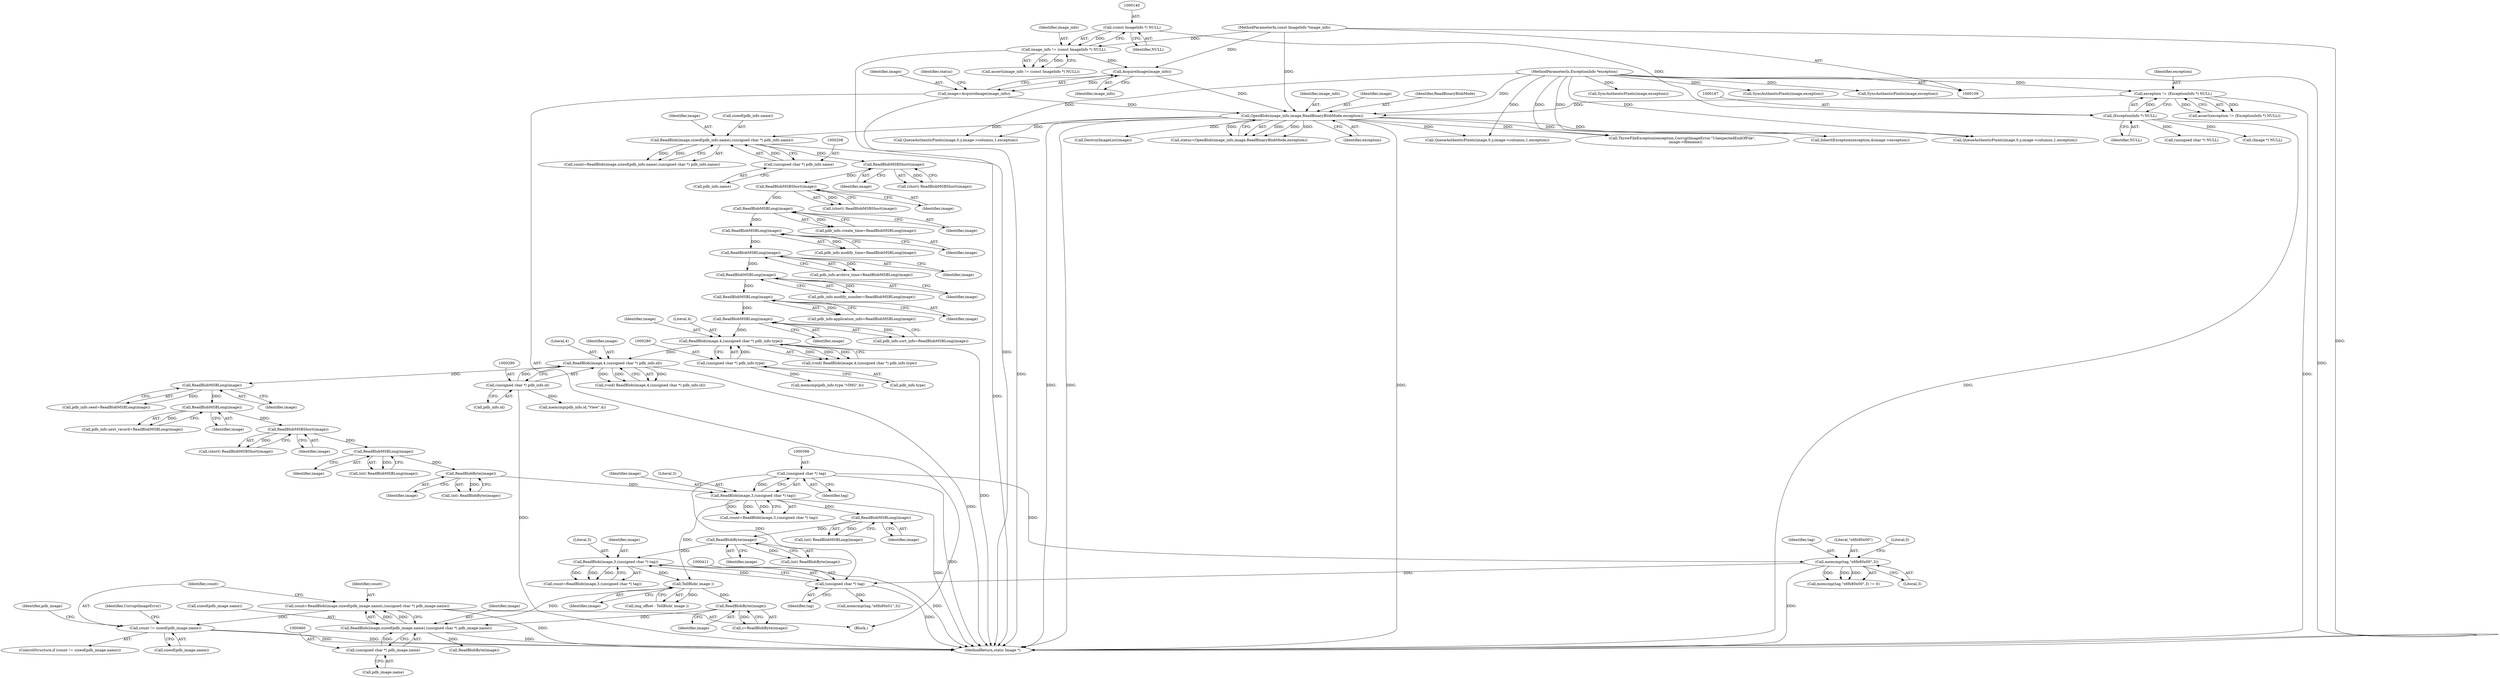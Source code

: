 digraph "0_ImageMagick_424d40ebfcde48bb872eba75179d3d73704fdf1f@API" {
"1000465" [label="(Call,count != sizeof(pdb_image.name))"];
"1000451" [label="(Call,count=ReadBlob(image,sizeof(pdb_image.name),(unsigned char *) pdb_image.name))"];
"1000453" [label="(Call,ReadBlob(image,sizeof(pdb_image.name),(unsigned char *) pdb_image.name))"];
"1000433" [label="(Call,TellBlob( image ))"];
"1000407" [label="(Call,ReadBlob(image,3,(unsigned char *) tag))"];
"1000403" [label="(Call,ReadBlobByte(image))"];
"1000395" [label="(Call,ReadBlobMSBLong(image))"];
"1000362" [label="(Call,ReadBlob(image,3,(unsigned char *) tag))"];
"1000355" [label="(Call,ReadBlobByte(image))"];
"1000347" [label="(Call,ReadBlobMSBLong(image))"];
"1000312" [label="(Call,ReadBlobMSBShort(image))"];
"1000304" [label="(Call,ReadBlobMSBLong(image))"];
"1000298" [label="(Call,ReadBlobMSBLong(image))"];
"1000286" [label="(Call,ReadBlob(image,4,(unsigned char *) pdb_info.id))"];
"1000276" [label="(Call,ReadBlob(image,4,(unsigned char *) pdb_info.type))"];
"1000272" [label="(Call,ReadBlobMSBLong(image))"];
"1000266" [label="(Call,ReadBlobMSBLong(image))"];
"1000260" [label="(Call,ReadBlobMSBLong(image))"];
"1000254" [label="(Call,ReadBlobMSBLong(image))"];
"1000248" [label="(Call,ReadBlobMSBLong(image))"];
"1000242" [label="(Call,ReadBlobMSBLong(image))"];
"1000236" [label="(Call,ReadBlobMSBShort(image))"];
"1000228" [label="(Call,ReadBlobMSBShort(image))"];
"1000201" [label="(Call,ReadBlob(image,sizeof(pdb_info.name),(unsigned char *) pdb_info.name))"];
"1000181" [label="(Call,OpenBlob(image_info,image,ReadBinaryBlobMode,exception))"];
"1000177" [label="(Call,AcquireImage(image_info))"];
"1000137" [label="(Call,image_info != (const ImageInfo *) NULL)"];
"1000110" [label="(MethodParameterIn,const ImageInfo *image_info)"];
"1000139" [label="(Call,(const ImageInfo *) NULL)"];
"1000175" [label="(Call,image=AcquireImage(image_info))"];
"1000164" [label="(Call,exception != (ExceptionInfo *) NULL)"];
"1000111" [label="(MethodParameterIn,ExceptionInfo *exception)"];
"1000166" [label="(Call,(ExceptionInfo *) NULL)"];
"1000207" [label="(Call,(unsigned char *) pdb_info.name)"];
"1000279" [label="(Call,(unsigned char *) pdb_info.type)"];
"1000289" [label="(Call,(unsigned char *) pdb_info.id)"];
"1000365" [label="(Call,(unsigned char *) tag)"];
"1000410" [label="(Call,(unsigned char *) tag)"];
"1000374" [label="(Call,memcmp(tag,\"\x6f\x80\x00\",3))"];
"1000444" [label="(Call,ReadBlobByte(image))"];
"1000459" [label="(Call,(unsigned char *) pdb_image.name)"];
"1000310" [label="(Call,(short) ReadBlobMSBShort(image))"];
"1000181" [label="(Call,OpenBlob(image_info,image,ReadBinaryBlobMode,exception))"];
"1000177" [label="(Call,AcquireImage(image_info))"];
"1000139" [label="(Call,(const ImageInfo *) NULL)"];
"1001285" [label="(MethodReturn,static Image *)"];
"1000272" [label="(Call,ReadBlobMSBLong(image))"];
"1000201" [label="(Call,ReadBlob(image,sizeof(pdb_info.name),(unsigned char *) pdb_info.name))"];
"1000434" [label="(Identifier,image)"];
"1000325" [label="(Call,memcmp(pdb_info.id,\"View\",4))"];
"1000268" [label="(Call,pdb_info.sort_info=ReadBlobMSBLong(image))"];
"1000234" [label="(Call,(short) ReadBlobMSBShort(image))"];
"1000348" [label="(Identifier,image)"];
"1000182" [label="(Identifier,image_info)"];
"1000209" [label="(Call,pdb_info.name)"];
"1000461" [label="(Call,pdb_image.name)"];
"1000312" [label="(Call,ReadBlobMSBShort(image))"];
"1000453" [label="(Call,ReadBlob(image,sizeof(pdb_image.name),(unsigned char *) pdb_image.name))"];
"1000262" [label="(Call,pdb_info.application_info=ReadBlobMSBLong(image))"];
"1000374" [label="(Call,memcmp(tag,\"\x6f\x80\x00\",3))"];
"1000676" [label="(Call,(unsigned char *) NULL)"];
"1000313" [label="(Identifier,image)"];
"1000467" [label="(Call,sizeof(pdb_image.name))"];
"1000472" [label="(Identifier,CorruptImageError)"];
"1000248" [label="(Call,ReadBlobMSBLong(image))"];
"1000277" [label="(Identifier,image)"];
"1000199" [label="(Call,count=ReadBlob(image,sizeof(pdb_info.name),(unsigned char *) pdb_info.name))"];
"1000286" [label="(Call,ReadBlob(image,4,(unsigned char *) pdb_info.id))"];
"1000183" [label="(Identifier,image)"];
"1000238" [label="(Call,pdb_info.create_time=ReadBlobMSBLong(image))"];
"1000184" [label="(Identifier,ReadBinaryBlobMode)"];
"1000178" [label="(Identifier,image_info)"];
"1000226" [label="(Call,(short) ReadBlobMSBShort(image))"];
"1000375" [label="(Identifier,tag)"];
"1001147" [label="(Call,ThrowFileException(exception,CorruptImageError,\"UnexpectedEndOfFile\",\n      image->filename))"];
"1000451" [label="(Call,count=ReadBlob(image,sizeof(pdb_image.name),(unsigned char *) pdb_image.name))"];
"1000459" [label="(Call,(unsigned char *) pdb_image.name)"];
"1001031" [label="(Call,QueueAuthenticPixels(image,0,y,image->columns,1,exception))"];
"1000317" [label="(Call,memcmp(pdb_info.type,\"vIMG\",4))"];
"1000110" [label="(MethodParameterIn,const ImageInfo *image_info)"];
"1000410" [label="(Call,(unsigned char *) tag)"];
"1000243" [label="(Identifier,image)"];
"1000203" [label="(Call,sizeof(pdb_info.name))"];
"1000196" [label="(Call,(Image *) NULL)"];
"1000405" [label="(Call,count=ReadBlob(image,3,(unsigned char *) tag))"];
"1000255" [label="(Identifier,image)"];
"1000294" [label="(Call,pdb_info.seed=ReadBlobMSBLong(image))"];
"1000454" [label="(Identifier,image)"];
"1000228" [label="(Call,ReadBlobMSBShort(image))"];
"1000759" [label="(Call,QueueAuthenticPixels(image,0,y,image->columns,1,exception))"];
"1000360" [label="(Call,count=ReadBlob(image,3,(unsigned char *) tag))"];
"1000166" [label="(Call,(ExceptionInfo *) NULL)"];
"1000396" [label="(Identifier,image)"];
"1000356" [label="(Identifier,image)"];
"1000304" [label="(Call,ReadBlobMSBLong(image))"];
"1000242" [label="(Call,ReadBlobMSBLong(image))"];
"1000168" [label="(Identifier,NULL)"];
"1000300" [label="(Call,pdb_info.next_record=ReadBlobMSBLong(image))"];
"1000288" [label="(Literal,4)"];
"1000455" [label="(Call,sizeof(pdb_image.name))"];
"1000291" [label="(Call,pdb_info.id)"];
"1000180" [label="(Identifier,status)"];
"1000353" [label="(Call,(int) ReadBlobByte(image))"];
"1000236" [label="(Call,ReadBlobMSBShort(image))"];
"1000373" [label="(Call,memcmp(tag,\"\x6f\x80\x00\",3) != 0)"];
"1000377" [label="(Literal,3)"];
"1000638" [label="(Call,InheritException(exception,&image->exception))"];
"1000185" [label="(Identifier,exception)"];
"1001106" [label="(Call,SyncAuthenticPixels(image,exception))"];
"1000345" [label="(Call,(int) ReadBlobMSBLong(image))"];
"1000287" [label="(Identifier,image)"];
"1000362" [label="(Call,ReadBlob(image,3,(unsigned char *) tag))"];
"1000347" [label="(Call,ReadBlobMSBLong(image))"];
"1000112" [label="(Block,)"];
"1000267" [label="(Identifier,image)"];
"1000376" [label="(Literal,\"\x6f\x80\x00\")"];
"1000193" [label="(Call,DestroyImageList(image))"];
"1000136" [label="(Call,assert(image_info != (const ImageInfo *) NULL))"];
"1000279" [label="(Call,(unsigned char *) pdb_info.type)"];
"1000111" [label="(MethodParameterIn,ExceptionInfo *exception)"];
"1000137" [label="(Call,image_info != (const ImageInfo *) NULL)"];
"1000433" [label="(Call,TellBlob( image ))"];
"1000281" [label="(Call,pdb_info.type)"];
"1000367" [label="(Identifier,tag)"];
"1000476" [label="(Identifier,pdb_image)"];
"1000431" [label="(Call,img_offset - TellBlob( image ))"];
"1000401" [label="(Call,(int) ReadBlobByte(image))"];
"1000261" [label="(Identifier,image)"];
"1000407" [label="(Call,ReadBlob(image,3,(unsigned char *) tag))"];
"1000276" [label="(Call,ReadBlob(image,4,(unsigned char *) pdb_info.type))"];
"1000442" [label="(Call,c=ReadBlobByte(image))"];
"1000355" [label="(Call,ReadBlobByte(image))"];
"1000393" [label="(Call,(int) ReadBlobMSBLong(image))"];
"1000273" [label="(Identifier,image)"];
"1000164" [label="(Call,exception != (ExceptionInfo *) NULL)"];
"1000444" [label="(Call,ReadBlobByte(image))"];
"1000299" [label="(Identifier,image)"];
"1000987" [label="(Call,SyncAuthenticPixels(image,exception))"];
"1000403" [label="(Call,ReadBlobByte(image))"];
"1000412" [label="(Identifier,tag)"];
"1000465" [label="(Call,count != sizeof(pdb_image.name))"];
"1000408" [label="(Identifier,image)"];
"1000298" [label="(Call,ReadBlobMSBLong(image))"];
"1000179" [label="(Call,status=OpenBlob(image_info,image,ReadBinaryBlobMode,exception))"];
"1000466" [label="(Identifier,count)"];
"1000207" [label="(Call,(unsigned char *) pdb_info.name)"];
"1000364" [label="(Literal,3)"];
"1000278" [label="(Literal,4)"];
"1000175" [label="(Call,image=AcquireImage(image_info))"];
"1000250" [label="(Call,pdb_info.archive_time=ReadBlobMSBLong(image))"];
"1000365" [label="(Call,(unsigned char *) tag)"];
"1000260" [label="(Call,ReadBlobMSBLong(image))"];
"1000874" [label="(Call,QueueAuthenticPixels(image,0,y,image->columns,1,exception))"];
"1000305" [label="(Identifier,image)"];
"1000138" [label="(Identifier,image_info)"];
"1000256" [label="(Call,pdb_info.modify_number=ReadBlobMSBLong(image))"];
"1000237" [label="(Identifier,image)"];
"1000202" [label="(Identifier,image)"];
"1000445" [label="(Identifier,image)"];
"1000141" [label="(Identifier,NULL)"];
"1000163" [label="(Call,assert(exception != (ExceptionInfo *) NULL))"];
"1000244" [label="(Call,pdb_info.modify_time=ReadBlobMSBLong(image))"];
"1000404" [label="(Identifier,image)"];
"1000452" [label="(Identifier,count)"];
"1000176" [label="(Identifier,image)"];
"1000363" [label="(Identifier,image)"];
"1000378" [label="(Literal,0)"];
"1000409" [label="(Literal,3)"];
"1000284" [label="(Call,(void) ReadBlob(image,4,(unsigned char *) pdb_info.id))"];
"1000464" [label="(ControlStructure,if (count != sizeof(pdb_image.name)))"];
"1000478" [label="(Call,ReadBlobByte(image))"];
"1000266" [label="(Call,ReadBlobMSBLong(image))"];
"1000229" [label="(Identifier,image)"];
"1000249" [label="(Identifier,image)"];
"1000395" [label="(Call,ReadBlobMSBLong(image))"];
"1000830" [label="(Call,SyncAuthenticPixels(image,exception))"];
"1000165" [label="(Identifier,exception)"];
"1000289" [label="(Call,(unsigned char *) pdb_info.id)"];
"1000419" [label="(Call,memcmp(tag,\"\x6f\x80\x01\",3))"];
"1000254" [label="(Call,ReadBlobMSBLong(image))"];
"1000274" [label="(Call,(void) ReadBlob(image,4,(unsigned char *) pdb_info.type))"];
"1000465" -> "1000464"  [label="AST: "];
"1000465" -> "1000467"  [label="CFG: "];
"1000466" -> "1000465"  [label="AST: "];
"1000467" -> "1000465"  [label="AST: "];
"1000472" -> "1000465"  [label="CFG: "];
"1000476" -> "1000465"  [label="CFG: "];
"1000465" -> "1001285"  [label="DDG: "];
"1000465" -> "1001285"  [label="DDG: "];
"1000451" -> "1000465"  [label="DDG: "];
"1000451" -> "1000112"  [label="AST: "];
"1000451" -> "1000453"  [label="CFG: "];
"1000452" -> "1000451"  [label="AST: "];
"1000453" -> "1000451"  [label="AST: "];
"1000466" -> "1000451"  [label="CFG: "];
"1000451" -> "1001285"  [label="DDG: "];
"1000453" -> "1000451"  [label="DDG: "];
"1000453" -> "1000451"  [label="DDG: "];
"1000453" -> "1000459"  [label="CFG: "];
"1000454" -> "1000453"  [label="AST: "];
"1000455" -> "1000453"  [label="AST: "];
"1000459" -> "1000453"  [label="AST: "];
"1000453" -> "1001285"  [label="DDG: "];
"1000433" -> "1000453"  [label="DDG: "];
"1000444" -> "1000453"  [label="DDG: "];
"1000459" -> "1000453"  [label="DDG: "];
"1000453" -> "1000478"  [label="DDG: "];
"1000433" -> "1000431"  [label="AST: "];
"1000433" -> "1000434"  [label="CFG: "];
"1000434" -> "1000433"  [label="AST: "];
"1000431" -> "1000433"  [label="CFG: "];
"1000433" -> "1000431"  [label="DDG: "];
"1000407" -> "1000433"  [label="DDG: "];
"1000362" -> "1000433"  [label="DDG: "];
"1000433" -> "1000444"  [label="DDG: "];
"1000407" -> "1000405"  [label="AST: "];
"1000407" -> "1000410"  [label="CFG: "];
"1000408" -> "1000407"  [label="AST: "];
"1000409" -> "1000407"  [label="AST: "];
"1000410" -> "1000407"  [label="AST: "];
"1000405" -> "1000407"  [label="CFG: "];
"1000407" -> "1001285"  [label="DDG: "];
"1000407" -> "1000405"  [label="DDG: "];
"1000407" -> "1000405"  [label="DDG: "];
"1000407" -> "1000405"  [label="DDG: "];
"1000403" -> "1000407"  [label="DDG: "];
"1000410" -> "1000407"  [label="DDG: "];
"1000403" -> "1000401"  [label="AST: "];
"1000403" -> "1000404"  [label="CFG: "];
"1000404" -> "1000403"  [label="AST: "];
"1000401" -> "1000403"  [label="CFG: "];
"1000403" -> "1000401"  [label="DDG: "];
"1000395" -> "1000403"  [label="DDG: "];
"1000395" -> "1000393"  [label="AST: "];
"1000395" -> "1000396"  [label="CFG: "];
"1000396" -> "1000395"  [label="AST: "];
"1000393" -> "1000395"  [label="CFG: "];
"1000395" -> "1000393"  [label="DDG: "];
"1000362" -> "1000395"  [label="DDG: "];
"1000362" -> "1000360"  [label="AST: "];
"1000362" -> "1000365"  [label="CFG: "];
"1000363" -> "1000362"  [label="AST: "];
"1000364" -> "1000362"  [label="AST: "];
"1000365" -> "1000362"  [label="AST: "];
"1000360" -> "1000362"  [label="CFG: "];
"1000362" -> "1001285"  [label="DDG: "];
"1000362" -> "1000360"  [label="DDG: "];
"1000362" -> "1000360"  [label="DDG: "];
"1000362" -> "1000360"  [label="DDG: "];
"1000355" -> "1000362"  [label="DDG: "];
"1000365" -> "1000362"  [label="DDG: "];
"1000355" -> "1000353"  [label="AST: "];
"1000355" -> "1000356"  [label="CFG: "];
"1000356" -> "1000355"  [label="AST: "];
"1000353" -> "1000355"  [label="CFG: "];
"1000355" -> "1000353"  [label="DDG: "];
"1000347" -> "1000355"  [label="DDG: "];
"1000347" -> "1000345"  [label="AST: "];
"1000347" -> "1000348"  [label="CFG: "];
"1000348" -> "1000347"  [label="AST: "];
"1000345" -> "1000347"  [label="CFG: "];
"1000347" -> "1000345"  [label="DDG: "];
"1000312" -> "1000347"  [label="DDG: "];
"1000312" -> "1000310"  [label="AST: "];
"1000312" -> "1000313"  [label="CFG: "];
"1000313" -> "1000312"  [label="AST: "];
"1000310" -> "1000312"  [label="CFG: "];
"1000312" -> "1000310"  [label="DDG: "];
"1000304" -> "1000312"  [label="DDG: "];
"1000304" -> "1000300"  [label="AST: "];
"1000304" -> "1000305"  [label="CFG: "];
"1000305" -> "1000304"  [label="AST: "];
"1000300" -> "1000304"  [label="CFG: "];
"1000304" -> "1000300"  [label="DDG: "];
"1000298" -> "1000304"  [label="DDG: "];
"1000298" -> "1000294"  [label="AST: "];
"1000298" -> "1000299"  [label="CFG: "];
"1000299" -> "1000298"  [label="AST: "];
"1000294" -> "1000298"  [label="CFG: "];
"1000298" -> "1000294"  [label="DDG: "];
"1000286" -> "1000298"  [label="DDG: "];
"1000286" -> "1000284"  [label="AST: "];
"1000286" -> "1000289"  [label="CFG: "];
"1000287" -> "1000286"  [label="AST: "];
"1000288" -> "1000286"  [label="AST: "];
"1000289" -> "1000286"  [label="AST: "];
"1000284" -> "1000286"  [label="CFG: "];
"1000286" -> "1001285"  [label="DDG: "];
"1000286" -> "1000284"  [label="DDG: "];
"1000286" -> "1000284"  [label="DDG: "];
"1000286" -> "1000284"  [label="DDG: "];
"1000276" -> "1000286"  [label="DDG: "];
"1000289" -> "1000286"  [label="DDG: "];
"1000276" -> "1000274"  [label="AST: "];
"1000276" -> "1000279"  [label="CFG: "];
"1000277" -> "1000276"  [label="AST: "];
"1000278" -> "1000276"  [label="AST: "];
"1000279" -> "1000276"  [label="AST: "];
"1000274" -> "1000276"  [label="CFG: "];
"1000276" -> "1001285"  [label="DDG: "];
"1000276" -> "1000274"  [label="DDG: "];
"1000276" -> "1000274"  [label="DDG: "];
"1000276" -> "1000274"  [label="DDG: "];
"1000272" -> "1000276"  [label="DDG: "];
"1000279" -> "1000276"  [label="DDG: "];
"1000272" -> "1000268"  [label="AST: "];
"1000272" -> "1000273"  [label="CFG: "];
"1000273" -> "1000272"  [label="AST: "];
"1000268" -> "1000272"  [label="CFG: "];
"1000272" -> "1000268"  [label="DDG: "];
"1000266" -> "1000272"  [label="DDG: "];
"1000266" -> "1000262"  [label="AST: "];
"1000266" -> "1000267"  [label="CFG: "];
"1000267" -> "1000266"  [label="AST: "];
"1000262" -> "1000266"  [label="CFG: "];
"1000266" -> "1000262"  [label="DDG: "];
"1000260" -> "1000266"  [label="DDG: "];
"1000260" -> "1000256"  [label="AST: "];
"1000260" -> "1000261"  [label="CFG: "];
"1000261" -> "1000260"  [label="AST: "];
"1000256" -> "1000260"  [label="CFG: "];
"1000260" -> "1000256"  [label="DDG: "];
"1000254" -> "1000260"  [label="DDG: "];
"1000254" -> "1000250"  [label="AST: "];
"1000254" -> "1000255"  [label="CFG: "];
"1000255" -> "1000254"  [label="AST: "];
"1000250" -> "1000254"  [label="CFG: "];
"1000254" -> "1000250"  [label="DDG: "];
"1000248" -> "1000254"  [label="DDG: "];
"1000248" -> "1000244"  [label="AST: "];
"1000248" -> "1000249"  [label="CFG: "];
"1000249" -> "1000248"  [label="AST: "];
"1000244" -> "1000248"  [label="CFG: "];
"1000248" -> "1000244"  [label="DDG: "];
"1000242" -> "1000248"  [label="DDG: "];
"1000242" -> "1000238"  [label="AST: "];
"1000242" -> "1000243"  [label="CFG: "];
"1000243" -> "1000242"  [label="AST: "];
"1000238" -> "1000242"  [label="CFG: "];
"1000242" -> "1000238"  [label="DDG: "];
"1000236" -> "1000242"  [label="DDG: "];
"1000236" -> "1000234"  [label="AST: "];
"1000236" -> "1000237"  [label="CFG: "];
"1000237" -> "1000236"  [label="AST: "];
"1000234" -> "1000236"  [label="CFG: "];
"1000236" -> "1000234"  [label="DDG: "];
"1000228" -> "1000236"  [label="DDG: "];
"1000228" -> "1000226"  [label="AST: "];
"1000228" -> "1000229"  [label="CFG: "];
"1000229" -> "1000228"  [label="AST: "];
"1000226" -> "1000228"  [label="CFG: "];
"1000228" -> "1000226"  [label="DDG: "];
"1000201" -> "1000228"  [label="DDG: "];
"1000201" -> "1000199"  [label="AST: "];
"1000201" -> "1000207"  [label="CFG: "];
"1000202" -> "1000201"  [label="AST: "];
"1000203" -> "1000201"  [label="AST: "];
"1000207" -> "1000201"  [label="AST: "];
"1000199" -> "1000201"  [label="CFG: "];
"1000201" -> "1001285"  [label="DDG: "];
"1000201" -> "1000199"  [label="DDG: "];
"1000201" -> "1000199"  [label="DDG: "];
"1000181" -> "1000201"  [label="DDG: "];
"1000207" -> "1000201"  [label="DDG: "];
"1000181" -> "1000179"  [label="AST: "];
"1000181" -> "1000185"  [label="CFG: "];
"1000182" -> "1000181"  [label="AST: "];
"1000183" -> "1000181"  [label="AST: "];
"1000184" -> "1000181"  [label="AST: "];
"1000185" -> "1000181"  [label="AST: "];
"1000179" -> "1000181"  [label="CFG: "];
"1000181" -> "1001285"  [label="DDG: "];
"1000181" -> "1001285"  [label="DDG: "];
"1000181" -> "1001285"  [label="DDG: "];
"1000181" -> "1000179"  [label="DDG: "];
"1000181" -> "1000179"  [label="DDG: "];
"1000181" -> "1000179"  [label="DDG: "];
"1000181" -> "1000179"  [label="DDG: "];
"1000177" -> "1000181"  [label="DDG: "];
"1000110" -> "1000181"  [label="DDG: "];
"1000175" -> "1000181"  [label="DDG: "];
"1000164" -> "1000181"  [label="DDG: "];
"1000111" -> "1000181"  [label="DDG: "];
"1000181" -> "1000193"  [label="DDG: "];
"1000181" -> "1000638"  [label="DDG: "];
"1000181" -> "1000759"  [label="DDG: "];
"1000181" -> "1000874"  [label="DDG: "];
"1000181" -> "1001031"  [label="DDG: "];
"1000181" -> "1001147"  [label="DDG: "];
"1000177" -> "1000175"  [label="AST: "];
"1000177" -> "1000178"  [label="CFG: "];
"1000178" -> "1000177"  [label="AST: "];
"1000175" -> "1000177"  [label="CFG: "];
"1000177" -> "1000175"  [label="DDG: "];
"1000137" -> "1000177"  [label="DDG: "];
"1000110" -> "1000177"  [label="DDG: "];
"1000137" -> "1000136"  [label="AST: "];
"1000137" -> "1000139"  [label="CFG: "];
"1000138" -> "1000137"  [label="AST: "];
"1000139" -> "1000137"  [label="AST: "];
"1000136" -> "1000137"  [label="CFG: "];
"1000137" -> "1001285"  [label="DDG: "];
"1000137" -> "1000136"  [label="DDG: "];
"1000137" -> "1000136"  [label="DDG: "];
"1000110" -> "1000137"  [label="DDG: "];
"1000139" -> "1000137"  [label="DDG: "];
"1000110" -> "1000109"  [label="AST: "];
"1000110" -> "1001285"  [label="DDG: "];
"1000139" -> "1000141"  [label="CFG: "];
"1000140" -> "1000139"  [label="AST: "];
"1000141" -> "1000139"  [label="AST: "];
"1000139" -> "1000166"  [label="DDG: "];
"1000175" -> "1000112"  [label="AST: "];
"1000176" -> "1000175"  [label="AST: "];
"1000180" -> "1000175"  [label="CFG: "];
"1000175" -> "1001285"  [label="DDG: "];
"1000164" -> "1000163"  [label="AST: "];
"1000164" -> "1000166"  [label="CFG: "];
"1000165" -> "1000164"  [label="AST: "];
"1000166" -> "1000164"  [label="AST: "];
"1000163" -> "1000164"  [label="CFG: "];
"1000164" -> "1001285"  [label="DDG: "];
"1000164" -> "1000163"  [label="DDG: "];
"1000164" -> "1000163"  [label="DDG: "];
"1000111" -> "1000164"  [label="DDG: "];
"1000166" -> "1000164"  [label="DDG: "];
"1000111" -> "1000109"  [label="AST: "];
"1000111" -> "1001285"  [label="DDG: "];
"1000111" -> "1000638"  [label="DDG: "];
"1000111" -> "1000759"  [label="DDG: "];
"1000111" -> "1000830"  [label="DDG: "];
"1000111" -> "1000874"  [label="DDG: "];
"1000111" -> "1000987"  [label="DDG: "];
"1000111" -> "1001031"  [label="DDG: "];
"1000111" -> "1001106"  [label="DDG: "];
"1000111" -> "1001147"  [label="DDG: "];
"1000166" -> "1000168"  [label="CFG: "];
"1000167" -> "1000166"  [label="AST: "];
"1000168" -> "1000166"  [label="AST: "];
"1000166" -> "1001285"  [label="DDG: "];
"1000166" -> "1000196"  [label="DDG: "];
"1000166" -> "1000676"  [label="DDG: "];
"1000207" -> "1000209"  [label="CFG: "];
"1000208" -> "1000207"  [label="AST: "];
"1000209" -> "1000207"  [label="AST: "];
"1000279" -> "1000281"  [label="CFG: "];
"1000280" -> "1000279"  [label="AST: "];
"1000281" -> "1000279"  [label="AST: "];
"1000279" -> "1000317"  [label="DDG: "];
"1000289" -> "1000291"  [label="CFG: "];
"1000290" -> "1000289"  [label="AST: "];
"1000291" -> "1000289"  [label="AST: "];
"1000289" -> "1001285"  [label="DDG: "];
"1000289" -> "1000325"  [label="DDG: "];
"1000365" -> "1000367"  [label="CFG: "];
"1000366" -> "1000365"  [label="AST: "];
"1000367" -> "1000365"  [label="AST: "];
"1000365" -> "1001285"  [label="DDG: "];
"1000365" -> "1000374"  [label="DDG: "];
"1000365" -> "1000410"  [label="DDG: "];
"1000410" -> "1000412"  [label="CFG: "];
"1000411" -> "1000410"  [label="AST: "];
"1000412" -> "1000410"  [label="AST: "];
"1000410" -> "1001285"  [label="DDG: "];
"1000374" -> "1000410"  [label="DDG: "];
"1000410" -> "1000419"  [label="DDG: "];
"1000374" -> "1000373"  [label="AST: "];
"1000374" -> "1000377"  [label="CFG: "];
"1000375" -> "1000374"  [label="AST: "];
"1000376" -> "1000374"  [label="AST: "];
"1000377" -> "1000374"  [label="AST: "];
"1000378" -> "1000374"  [label="CFG: "];
"1000374" -> "1001285"  [label="DDG: "];
"1000374" -> "1000373"  [label="DDG: "];
"1000374" -> "1000373"  [label="DDG: "];
"1000374" -> "1000373"  [label="DDG: "];
"1000444" -> "1000442"  [label="AST: "];
"1000444" -> "1000445"  [label="CFG: "];
"1000445" -> "1000444"  [label="AST: "];
"1000442" -> "1000444"  [label="CFG: "];
"1000444" -> "1000442"  [label="DDG: "];
"1000459" -> "1000461"  [label="CFG: "];
"1000460" -> "1000459"  [label="AST: "];
"1000461" -> "1000459"  [label="AST: "];
}

